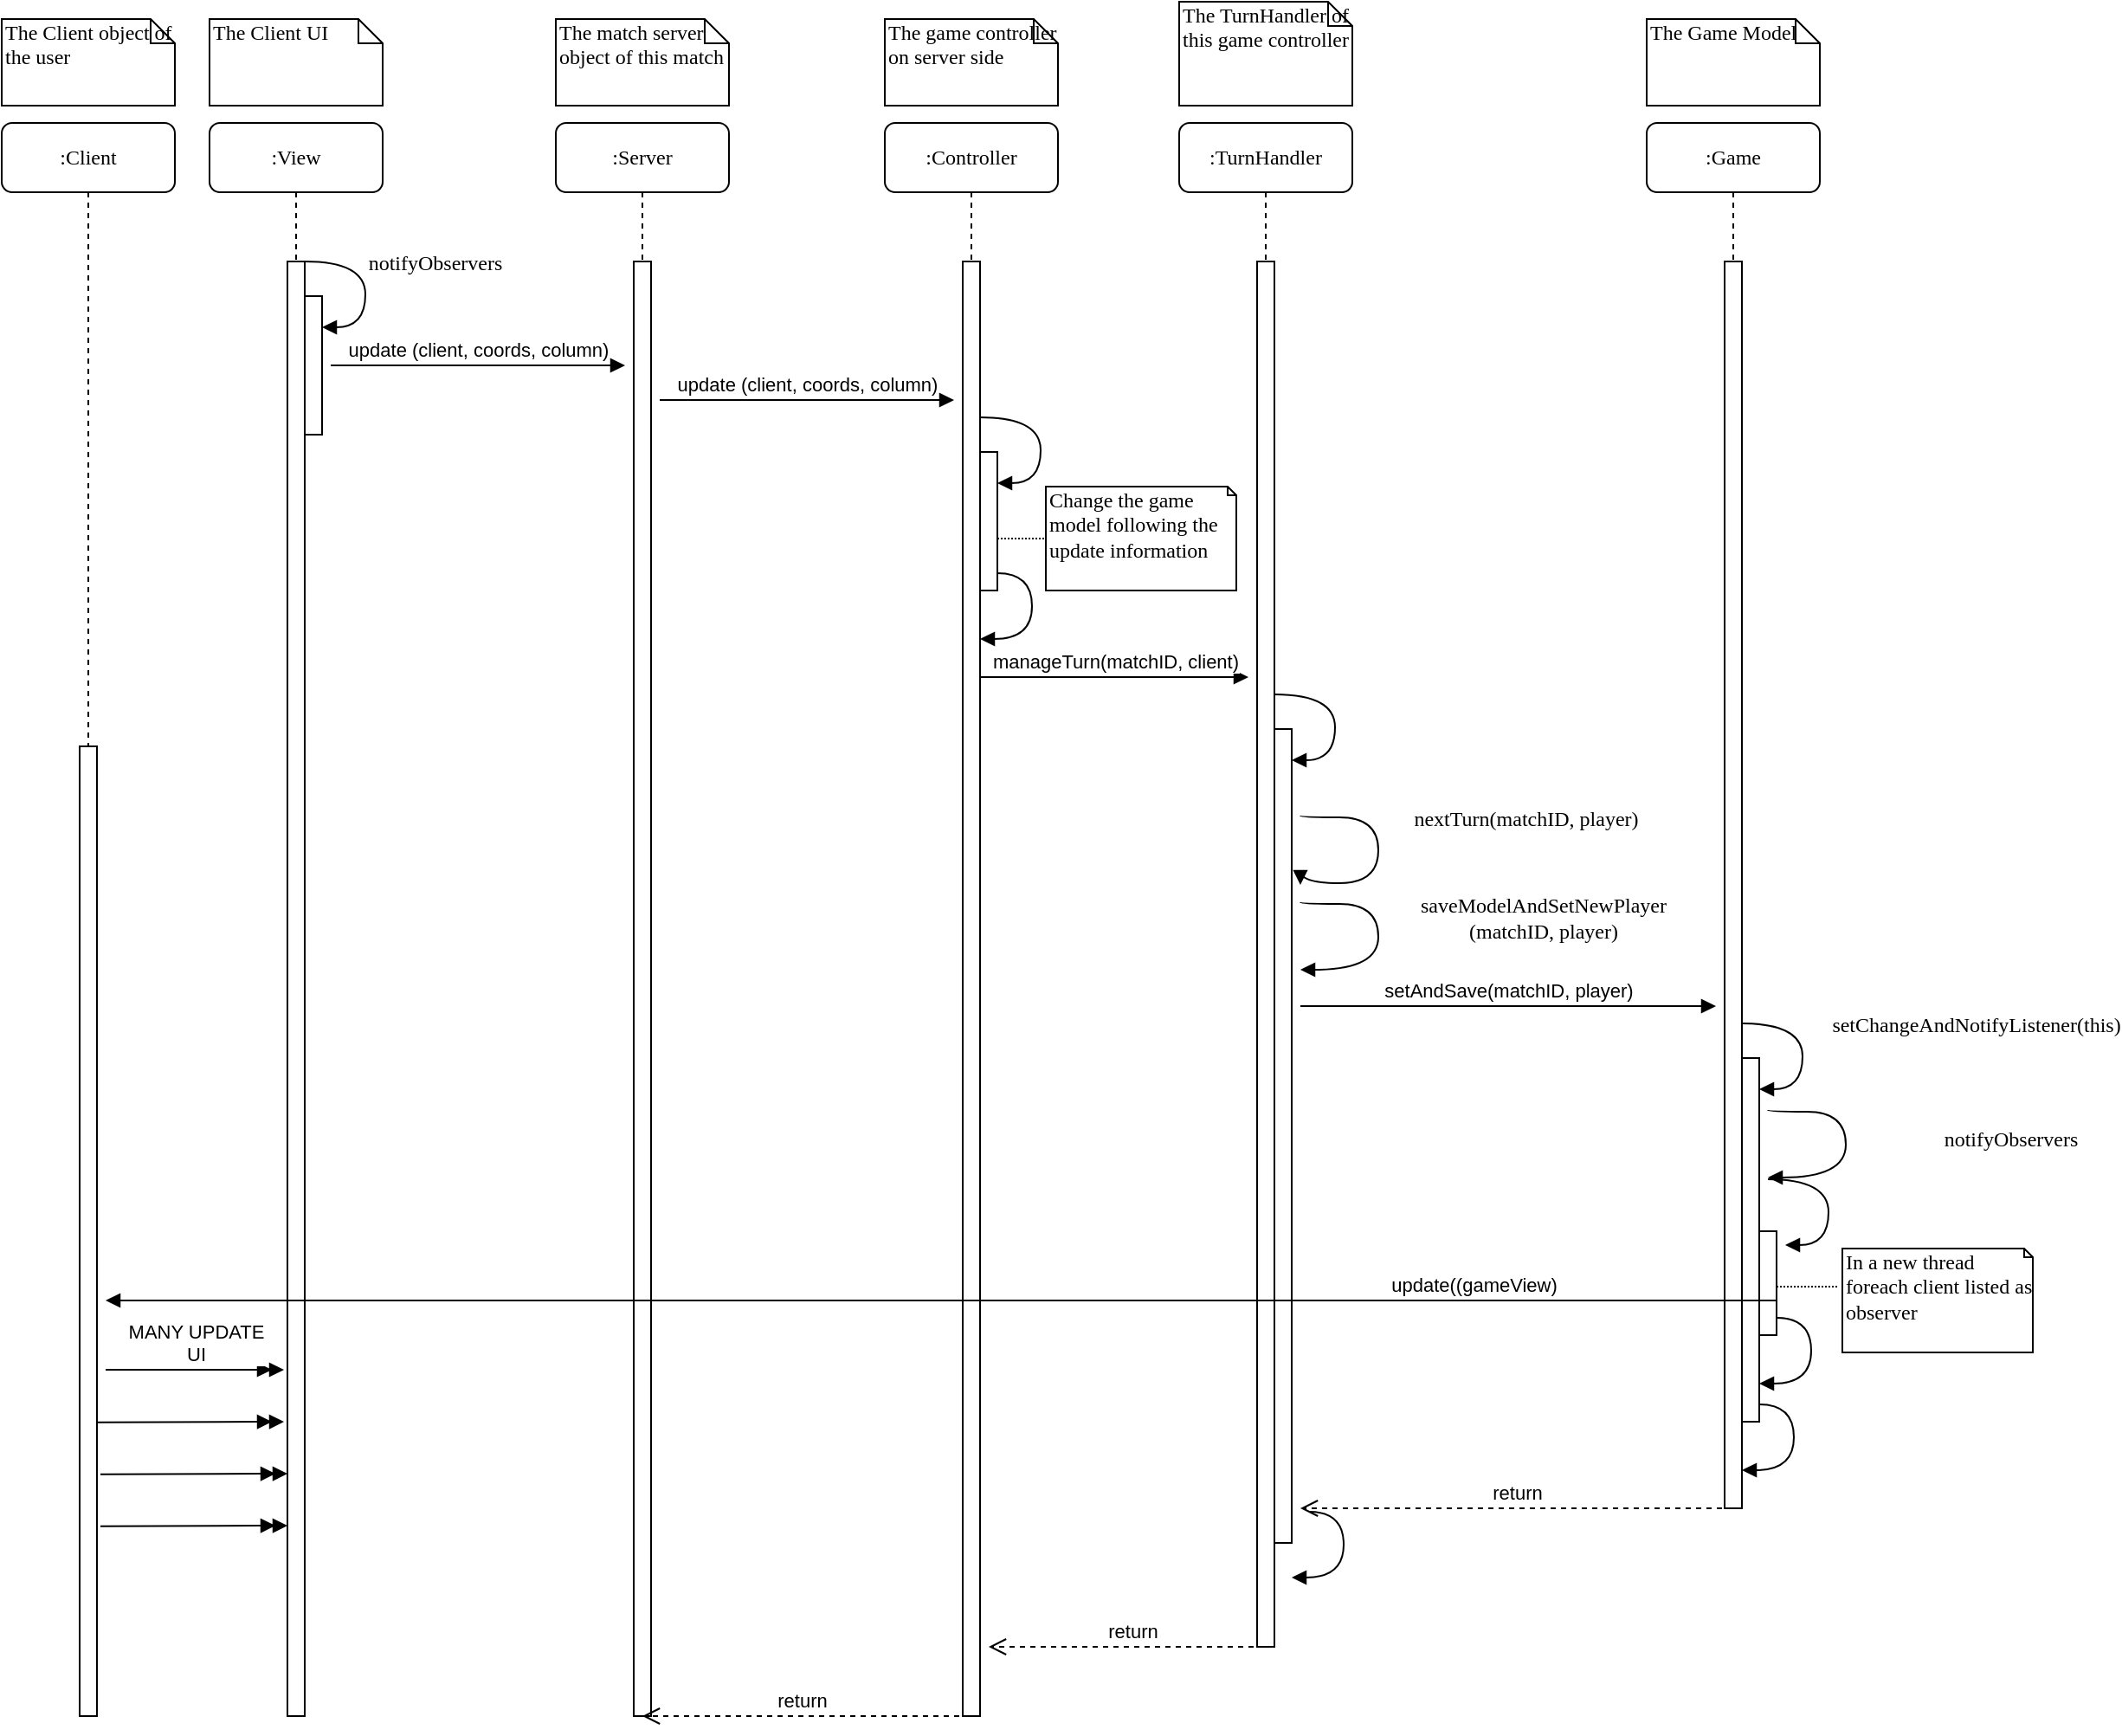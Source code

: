 <mxfile version="21.5.0" type="device">
  <diagram name="Page-1" id="13e1069c-82ec-6db2-03f1-153e76fe0fe0">
    <mxGraphModel dx="1149" dy="637" grid="1" gridSize="10" guides="1" tooltips="1" connect="1" arrows="1" fold="1" page="1" pageScale="1" pageWidth="1100" pageHeight="850" background="none" math="0" shadow="0">
      <root>
        <mxCell id="0" />
        <mxCell id="1" parent="0" />
        <mxCell id="7baba1c4bc27f4b0-3" value=":Server" style="shape=umlLifeline;perimeter=lifelinePerimeter;whiteSpace=wrap;html=1;container=1;collapsible=0;recursiveResize=0;outlineConnect=0;rounded=1;shadow=0;comic=0;labelBackgroundColor=none;strokeWidth=1;fontFamily=Verdana;fontSize=12;align=center;" parent="1" vertex="1">
          <mxGeometry x="337" y="80" width="100" height="920" as="geometry" />
        </mxCell>
        <mxCell id="7baba1c4bc27f4b0-13" value="" style="html=1;points=[];perimeter=orthogonalPerimeter;rounded=0;shadow=0;comic=0;labelBackgroundColor=none;strokeWidth=1;fontFamily=Verdana;fontSize=12;align=center;" parent="7baba1c4bc27f4b0-3" vertex="1">
          <mxGeometry x="45" y="80" width="10" height="840" as="geometry" />
        </mxCell>
        <mxCell id="7baba1c4bc27f4b0-42" value="The match server object of this match" style="shape=note;whiteSpace=wrap;html=1;size=14;verticalAlign=top;align=left;spacingTop=-6;rounded=0;shadow=0;comic=0;labelBackgroundColor=none;strokeWidth=1;fontFamily=Verdana;fontSize=12" parent="1" vertex="1">
          <mxGeometry x="337" y="20" width="100" height="50" as="geometry" />
        </mxCell>
        <mxCell id="iBCXMxVi8sJkSbhDiFyK-18" value=":Client" style="shape=umlLifeline;perimeter=lifelinePerimeter;whiteSpace=wrap;html=1;container=1;collapsible=0;recursiveResize=0;outlineConnect=0;rounded=1;shadow=0;comic=0;labelBackgroundColor=none;strokeWidth=1;fontFamily=Verdana;fontSize=12;align=center;" parent="1" vertex="1">
          <mxGeometry x="17" y="80" width="100" height="920" as="geometry" />
        </mxCell>
        <mxCell id="iBCXMxVi8sJkSbhDiFyK-19" value="" style="html=1;points=[];perimeter=orthogonalPerimeter;rounded=0;shadow=0;comic=0;labelBackgroundColor=none;strokeWidth=1;fontFamily=Verdana;fontSize=12;align=center;" parent="iBCXMxVi8sJkSbhDiFyK-18" vertex="1">
          <mxGeometry x="45" y="360" width="10" height="560" as="geometry" />
        </mxCell>
        <mxCell id="a03GFce8Cn3U8CY_KLZ7-36" value="MANY UPDATE&lt;br&gt;UI" style="html=1;verticalAlign=bottom;endArrow=doubleBlock;edgeStyle=elbowEdgeStyle;elbow=vertical;curved=0;rounded=0;endFill=1;" edge="1" parent="iBCXMxVi8sJkSbhDiFyK-18">
          <mxGeometry width="80" relative="1" as="geometry">
            <mxPoint x="60" y="720" as="sourcePoint" />
            <mxPoint x="163" y="720" as="targetPoint" />
          </mxGeometry>
        </mxCell>
        <mxCell id="a03GFce8Cn3U8CY_KLZ7-46" value="" style="html=1;verticalAlign=bottom;endArrow=doubleBlock;edgeStyle=elbowEdgeStyle;elbow=vertical;curved=0;rounded=0;endFill=1;" edge="1" parent="iBCXMxVi8sJkSbhDiFyK-18">
          <mxGeometry width="80" relative="1" as="geometry">
            <mxPoint x="55" y="750.33" as="sourcePoint" />
            <mxPoint x="163" y="750" as="targetPoint" />
          </mxGeometry>
        </mxCell>
        <mxCell id="iBCXMxVi8sJkSbhDiFyK-20" value="The Client object of the user" style="shape=note;whiteSpace=wrap;html=1;size=14;verticalAlign=top;align=left;spacingTop=-6;rounded=0;shadow=0;comic=0;labelBackgroundColor=none;strokeWidth=1;fontFamily=Verdana;fontSize=12" parent="1" vertex="1">
          <mxGeometry x="17" y="20" width="100" height="50" as="geometry" />
        </mxCell>
        <mxCell id="a03GFce8Cn3U8CY_KLZ7-1" value=":View" style="shape=umlLifeline;perimeter=lifelinePerimeter;whiteSpace=wrap;html=1;container=1;collapsible=0;recursiveResize=0;outlineConnect=0;rounded=1;shadow=0;comic=0;labelBackgroundColor=none;strokeWidth=1;fontFamily=Verdana;fontSize=12;align=center;" vertex="1" parent="1">
          <mxGeometry x="137" y="80" width="100" height="920" as="geometry" />
        </mxCell>
        <mxCell id="a03GFce8Cn3U8CY_KLZ7-2" value="" style="html=1;points=[];perimeter=orthogonalPerimeter;rounded=0;shadow=0;comic=0;labelBackgroundColor=none;strokeWidth=1;fontFamily=Verdana;fontSize=12;align=center;" vertex="1" parent="a03GFce8Cn3U8CY_KLZ7-1">
          <mxGeometry x="45" y="80" width="10" height="840" as="geometry" />
        </mxCell>
        <mxCell id="a03GFce8Cn3U8CY_KLZ7-5" value="" style="html=1;points=[];perimeter=orthogonalPerimeter;outlineConnect=0;targetShapes=umlLifeline;portConstraint=eastwest;newEdgeStyle={&quot;edgeStyle&quot;:&quot;elbowEdgeStyle&quot;,&quot;elbow&quot;:&quot;vertical&quot;,&quot;curved&quot;:0,&quot;rounded&quot;:0};" vertex="1" parent="a03GFce8Cn3U8CY_KLZ7-1">
          <mxGeometry x="55" y="100" width="10" height="80" as="geometry" />
        </mxCell>
        <mxCell id="a03GFce8Cn3U8CY_KLZ7-6" value="notifyObservers" style="html=1;verticalAlign=bottom;endArrow=block;labelBackgroundColor=none;fontFamily=Verdana;fontSize=12;elbow=vertical;edgeStyle=orthogonalEdgeStyle;curved=1;" edge="1" parent="a03GFce8Cn3U8CY_KLZ7-1">
          <mxGeometry x="-0.082" y="40" relative="1" as="geometry">
            <mxPoint x="55" y="80" as="sourcePoint" />
            <mxPoint x="65" y="118" as="targetPoint" />
            <Array as="points">
              <mxPoint x="90" y="80" />
              <mxPoint x="90" y="118" />
            </Array>
            <mxPoint as="offset" />
          </mxGeometry>
        </mxCell>
        <mxCell id="a03GFce8Cn3U8CY_KLZ7-7" value="update (client, coords, column)" style="html=1;verticalAlign=bottom;endArrow=block;edgeStyle=elbowEdgeStyle;elbow=vertical;curved=0;rounded=0;" edge="1" parent="a03GFce8Cn3U8CY_KLZ7-1">
          <mxGeometry width="80" relative="1" as="geometry">
            <mxPoint x="70" y="140" as="sourcePoint" />
            <mxPoint x="240" y="140" as="targetPoint" />
          </mxGeometry>
        </mxCell>
        <mxCell id="a03GFce8Cn3U8CY_KLZ7-47" value="" style="html=1;verticalAlign=bottom;endArrow=doubleBlock;edgeStyle=elbowEdgeStyle;elbow=vertical;curved=0;rounded=0;endFill=1;" edge="1" parent="a03GFce8Cn3U8CY_KLZ7-1">
          <mxGeometry width="80" relative="1" as="geometry">
            <mxPoint x="-63" y="780.33" as="sourcePoint" />
            <mxPoint x="45" y="780" as="targetPoint" />
          </mxGeometry>
        </mxCell>
        <mxCell id="a03GFce8Cn3U8CY_KLZ7-48" value="" style="html=1;verticalAlign=bottom;endArrow=doubleBlock;edgeStyle=elbowEdgeStyle;elbow=vertical;curved=0;rounded=0;endFill=1;" edge="1" parent="a03GFce8Cn3U8CY_KLZ7-1">
          <mxGeometry width="80" relative="1" as="geometry">
            <mxPoint x="-63" y="810.33" as="sourcePoint" />
            <mxPoint x="45" y="810" as="targetPoint" />
          </mxGeometry>
        </mxCell>
        <mxCell id="a03GFce8Cn3U8CY_KLZ7-3" value="The Client UI" style="shape=note;whiteSpace=wrap;html=1;size=14;verticalAlign=top;align=left;spacingTop=-6;rounded=0;shadow=0;comic=0;labelBackgroundColor=none;strokeWidth=1;fontFamily=Verdana;fontSize=12" vertex="1" parent="1">
          <mxGeometry x="137" y="20" width="100" height="50" as="geometry" />
        </mxCell>
        <mxCell id="a03GFce8Cn3U8CY_KLZ7-8" value=":Controller" style="shape=umlLifeline;perimeter=lifelinePerimeter;whiteSpace=wrap;html=1;container=1;collapsible=0;recursiveResize=0;outlineConnect=0;rounded=1;shadow=0;comic=0;labelBackgroundColor=none;strokeWidth=1;fontFamily=Verdana;fontSize=12;align=center;" vertex="1" parent="1">
          <mxGeometry x="527" y="80" width="100" height="920" as="geometry" />
        </mxCell>
        <mxCell id="a03GFce8Cn3U8CY_KLZ7-9" value="" style="html=1;points=[];perimeter=orthogonalPerimeter;rounded=0;shadow=0;comic=0;labelBackgroundColor=none;strokeWidth=1;fontFamily=Verdana;fontSize=12;align=center;" vertex="1" parent="a03GFce8Cn3U8CY_KLZ7-8">
          <mxGeometry x="45" y="80" width="10" height="840" as="geometry" />
        </mxCell>
        <mxCell id="a03GFce8Cn3U8CY_KLZ7-11" value="update (client, coords, column)" style="html=1;verticalAlign=bottom;endArrow=block;edgeStyle=elbowEdgeStyle;elbow=vertical;curved=0;rounded=0;" edge="1" parent="a03GFce8Cn3U8CY_KLZ7-8">
          <mxGeometry width="80" relative="1" as="geometry">
            <mxPoint x="-130" y="160" as="sourcePoint" />
            <mxPoint x="40" y="160" as="targetPoint" />
          </mxGeometry>
        </mxCell>
        <mxCell id="a03GFce8Cn3U8CY_KLZ7-12" value="" style="html=1;points=[];perimeter=orthogonalPerimeter;outlineConnect=0;targetShapes=umlLifeline;portConstraint=eastwest;newEdgeStyle={&quot;edgeStyle&quot;:&quot;elbowEdgeStyle&quot;,&quot;elbow&quot;:&quot;vertical&quot;,&quot;curved&quot;:0,&quot;rounded&quot;:0};" vertex="1" parent="a03GFce8Cn3U8CY_KLZ7-8">
          <mxGeometry x="55" y="190" width="10" height="80" as="geometry" />
        </mxCell>
        <mxCell id="a03GFce8Cn3U8CY_KLZ7-13" value="" style="html=1;verticalAlign=bottom;endArrow=block;labelBackgroundColor=none;fontFamily=Verdana;fontSize=12;elbow=vertical;edgeStyle=orthogonalEdgeStyle;curved=1;" edge="1" parent="a03GFce8Cn3U8CY_KLZ7-8" target="a03GFce8Cn3U8CY_KLZ7-12">
          <mxGeometry relative="1" as="geometry">
            <mxPoint x="55" y="170" as="sourcePoint" />
            <mxPoint x="45" y="208" as="targetPoint" />
            <Array as="points">
              <mxPoint x="90" y="170" />
              <mxPoint x="90" y="208" />
            </Array>
          </mxGeometry>
        </mxCell>
        <mxCell id="a03GFce8Cn3U8CY_KLZ7-14" value="" style="html=1;verticalAlign=bottom;endArrow=block;labelBackgroundColor=none;fontFamily=Verdana;fontSize=12;elbow=vertical;edgeStyle=orthogonalEdgeStyle;curved=1;" edge="1" parent="a03GFce8Cn3U8CY_KLZ7-8">
          <mxGeometry relative="1" as="geometry">
            <mxPoint x="65" y="260" as="sourcePoint" />
            <mxPoint x="55" y="298" as="targetPoint" />
            <Array as="points">
              <mxPoint x="85" y="260" />
              <mxPoint x="85" y="298" />
            </Array>
          </mxGeometry>
        </mxCell>
        <mxCell id="a03GFce8Cn3U8CY_KLZ7-19" value="manageTurn(matchID, client)" style="html=1;verticalAlign=bottom;endArrow=block;edgeStyle=elbowEdgeStyle;elbow=vertical;curved=0;rounded=0;" edge="1" parent="a03GFce8Cn3U8CY_KLZ7-8">
          <mxGeometry width="80" relative="1" as="geometry">
            <mxPoint x="55" y="320" as="sourcePoint" />
            <mxPoint x="210" y="320" as="targetPoint" />
          </mxGeometry>
        </mxCell>
        <mxCell id="a03GFce8Cn3U8CY_KLZ7-10" value="The game controller on server side" style="shape=note;whiteSpace=wrap;html=1;size=14;verticalAlign=top;align=left;spacingTop=-6;rounded=0;shadow=0;comic=0;labelBackgroundColor=none;strokeWidth=1;fontFamily=Verdana;fontSize=12" vertex="1" parent="1">
          <mxGeometry x="527" y="20" width="100" height="50" as="geometry" />
        </mxCell>
        <mxCell id="a03GFce8Cn3U8CY_KLZ7-16" value=":TurnHandler" style="shape=umlLifeline;perimeter=lifelinePerimeter;whiteSpace=wrap;html=1;container=1;collapsible=0;recursiveResize=0;outlineConnect=0;rounded=1;shadow=0;comic=0;labelBackgroundColor=none;strokeWidth=1;fontFamily=Verdana;fontSize=12;align=center;" vertex="1" parent="1">
          <mxGeometry x="697" y="80" width="100" height="880" as="geometry" />
        </mxCell>
        <mxCell id="a03GFce8Cn3U8CY_KLZ7-17" value="" style="html=1;points=[];perimeter=orthogonalPerimeter;rounded=0;shadow=0;comic=0;labelBackgroundColor=none;strokeWidth=1;fontFamily=Verdana;fontSize=12;align=center;" vertex="1" parent="a03GFce8Cn3U8CY_KLZ7-16">
          <mxGeometry x="45" y="80" width="10" height="800" as="geometry" />
        </mxCell>
        <mxCell id="a03GFce8Cn3U8CY_KLZ7-20" value="" style="html=1;points=[];perimeter=orthogonalPerimeter;outlineConnect=0;targetShapes=umlLifeline;portConstraint=eastwest;newEdgeStyle={&quot;edgeStyle&quot;:&quot;elbowEdgeStyle&quot;,&quot;elbow&quot;:&quot;vertical&quot;,&quot;curved&quot;:0,&quot;rounded&quot;:0};" vertex="1" parent="a03GFce8Cn3U8CY_KLZ7-16">
          <mxGeometry x="55" y="350" width="10" height="470" as="geometry" />
        </mxCell>
        <mxCell id="a03GFce8Cn3U8CY_KLZ7-21" value="" style="html=1;verticalAlign=bottom;endArrow=block;labelBackgroundColor=none;fontFamily=Verdana;fontSize=12;elbow=vertical;edgeStyle=orthogonalEdgeStyle;curved=1;" edge="1" parent="a03GFce8Cn3U8CY_KLZ7-16" target="a03GFce8Cn3U8CY_KLZ7-20">
          <mxGeometry relative="1" as="geometry">
            <mxPoint x="55" y="330" as="sourcePoint" />
            <mxPoint x="45" y="368" as="targetPoint" />
            <Array as="points">
              <mxPoint x="90" y="330" />
              <mxPoint x="90" y="368" />
            </Array>
          </mxGeometry>
        </mxCell>
        <mxCell id="a03GFce8Cn3U8CY_KLZ7-43" value="" style="html=1;verticalAlign=bottom;endArrow=block;labelBackgroundColor=none;fontFamily=Verdana;fontSize=12;elbow=vertical;edgeStyle=orthogonalEdgeStyle;curved=1;" edge="1" parent="a03GFce8Cn3U8CY_KLZ7-16">
          <mxGeometry relative="1" as="geometry">
            <mxPoint x="75" y="802" as="sourcePoint" />
            <mxPoint x="65" y="840" as="targetPoint" />
            <Array as="points">
              <mxPoint x="95" y="802" />
              <mxPoint x="95" y="840" />
            </Array>
          </mxGeometry>
        </mxCell>
        <mxCell id="a03GFce8Cn3U8CY_KLZ7-44" value="return" style="html=1;verticalAlign=bottom;endArrow=open;dashed=1;endSize=8;edgeStyle=elbowEdgeStyle;elbow=vertical;curved=0;rounded=0;" edge="1" parent="a03GFce8Cn3U8CY_KLZ7-16">
          <mxGeometry relative="1" as="geometry">
            <mxPoint x="55" y="880" as="sourcePoint" />
            <mxPoint x="-110" y="880" as="targetPoint" />
            <Array as="points">
              <mxPoint x="-15" y="880" />
            </Array>
          </mxGeometry>
        </mxCell>
        <mxCell id="a03GFce8Cn3U8CY_KLZ7-18" value="The TurnHandler of this game controller" style="shape=note;whiteSpace=wrap;html=1;size=14;verticalAlign=top;align=left;spacingTop=-6;rounded=0;shadow=0;comic=0;labelBackgroundColor=none;strokeWidth=1;fontFamily=Verdana;fontSize=12" vertex="1" parent="1">
          <mxGeometry x="697" y="10" width="100" height="60" as="geometry" />
        </mxCell>
        <mxCell id="a03GFce8Cn3U8CY_KLZ7-22" value="nextTurn(matchID, player)" style="html=1;verticalAlign=bottom;endArrow=block;labelBackgroundColor=none;fontFamily=Verdana;fontSize=12;elbow=vertical;edgeStyle=orthogonalEdgeStyle;curved=1;" edge="1" parent="1">
          <mxGeometry x="-0.147" y="85" relative="1" as="geometry">
            <mxPoint x="767" y="480" as="sourcePoint" />
            <mxPoint x="767" y="520" as="targetPoint" />
            <Array as="points">
              <mxPoint x="812" y="481" />
              <mxPoint x="812" y="519" />
            </Array>
            <mxPoint as="offset" />
          </mxGeometry>
        </mxCell>
        <mxCell id="a03GFce8Cn3U8CY_KLZ7-24" value="saveModelAndSetNewPlayer&lt;br&gt;(matchID, player)" style="html=1;verticalAlign=bottom;endArrow=block;labelBackgroundColor=none;fontFamily=Verdana;fontSize=12;elbow=vertical;edgeStyle=orthogonalEdgeStyle;curved=1;" edge="1" parent="1">
          <mxGeometry x="0.092" y="95" relative="1" as="geometry">
            <mxPoint x="767" y="530" as="sourcePoint" />
            <mxPoint x="767" y="569" as="targetPoint" />
            <Array as="points">
              <mxPoint x="767" y="531" />
              <mxPoint x="812" y="531" />
              <mxPoint x="812" y="569" />
            </Array>
            <mxPoint as="offset" />
          </mxGeometry>
        </mxCell>
        <mxCell id="a03GFce8Cn3U8CY_KLZ7-25" value=":Game" style="shape=umlLifeline;perimeter=lifelinePerimeter;whiteSpace=wrap;html=1;container=1;collapsible=0;recursiveResize=0;outlineConnect=0;rounded=1;shadow=0;comic=0;labelBackgroundColor=none;strokeWidth=1;fontFamily=Verdana;fontSize=12;align=center;" vertex="1" parent="1">
          <mxGeometry x="967" y="80" width="100" height="800" as="geometry" />
        </mxCell>
        <mxCell id="a03GFce8Cn3U8CY_KLZ7-26" value="" style="html=1;points=[];perimeter=orthogonalPerimeter;rounded=0;shadow=0;comic=0;labelBackgroundColor=none;strokeWidth=1;fontFamily=Verdana;fontSize=12;align=center;" vertex="1" parent="a03GFce8Cn3U8CY_KLZ7-25">
          <mxGeometry x="45" y="80" width="10" height="720" as="geometry" />
        </mxCell>
        <mxCell id="a03GFce8Cn3U8CY_KLZ7-29" value="" style="html=1;points=[];perimeter=orthogonalPerimeter;outlineConnect=0;targetShapes=umlLifeline;portConstraint=eastwest;newEdgeStyle={&quot;edgeStyle&quot;:&quot;elbowEdgeStyle&quot;,&quot;elbow&quot;:&quot;vertical&quot;,&quot;curved&quot;:0,&quot;rounded&quot;:0};" vertex="1" parent="a03GFce8Cn3U8CY_KLZ7-25">
          <mxGeometry x="55" y="540" width="10" height="210" as="geometry" />
        </mxCell>
        <mxCell id="a03GFce8Cn3U8CY_KLZ7-30" value="setChangeAndNotifyListener(this)" style="html=1;verticalAlign=bottom;endArrow=block;labelBackgroundColor=none;fontFamily=Verdana;fontSize=12;elbow=vertical;edgeStyle=orthogonalEdgeStyle;curved=1;" edge="1" parent="a03GFce8Cn3U8CY_KLZ7-25" target="a03GFce8Cn3U8CY_KLZ7-29">
          <mxGeometry x="-0.082" y="100" relative="1" as="geometry">
            <mxPoint x="55" y="520" as="sourcePoint" />
            <mxPoint x="45" y="558" as="targetPoint" />
            <Array as="points">
              <mxPoint x="90" y="520" />
              <mxPoint x="90" y="558" />
            </Array>
            <mxPoint as="offset" />
          </mxGeometry>
        </mxCell>
        <mxCell id="a03GFce8Cn3U8CY_KLZ7-33" value="" style="html=1;points=[];perimeter=orthogonalPerimeter;outlineConnect=0;targetShapes=umlLifeline;portConstraint=eastwest;newEdgeStyle={&quot;edgeStyle&quot;:&quot;elbowEdgeStyle&quot;,&quot;elbow&quot;:&quot;vertical&quot;,&quot;curved&quot;:0,&quot;rounded&quot;:0};" vertex="1" parent="a03GFce8Cn3U8CY_KLZ7-25">
          <mxGeometry x="65" y="640" width="10" height="60" as="geometry" />
        </mxCell>
        <mxCell id="a03GFce8Cn3U8CY_KLZ7-35" value="update((gameView)" style="html=1;verticalAlign=bottom;endArrow=block;edgeStyle=elbowEdgeStyle;elbow=vertical;curved=0;rounded=0;" edge="1" parent="a03GFce8Cn3U8CY_KLZ7-25">
          <mxGeometry x="-0.637" width="80" relative="1" as="geometry">
            <mxPoint x="75" y="680" as="sourcePoint" />
            <mxPoint x="-890" y="680" as="targetPoint" />
            <mxPoint as="offset" />
          </mxGeometry>
        </mxCell>
        <mxCell id="a03GFce8Cn3U8CY_KLZ7-40" value="" style="html=1;verticalAlign=bottom;endArrow=block;labelBackgroundColor=none;fontFamily=Verdana;fontSize=12;elbow=vertical;edgeStyle=orthogonalEdgeStyle;curved=1;" edge="1" parent="a03GFce8Cn3U8CY_KLZ7-25">
          <mxGeometry relative="1" as="geometry">
            <mxPoint x="75" y="690" as="sourcePoint" />
            <mxPoint x="65" y="728" as="targetPoint" />
            <Array as="points">
              <mxPoint x="95" y="690" />
              <mxPoint x="95" y="728" />
            </Array>
          </mxGeometry>
        </mxCell>
        <mxCell id="a03GFce8Cn3U8CY_KLZ7-41" value="" style="html=1;verticalAlign=bottom;endArrow=block;labelBackgroundColor=none;fontFamily=Verdana;fontSize=12;elbow=vertical;edgeStyle=orthogonalEdgeStyle;curved=1;" edge="1" parent="a03GFce8Cn3U8CY_KLZ7-25">
          <mxGeometry relative="1" as="geometry">
            <mxPoint x="65" y="740" as="sourcePoint" />
            <mxPoint x="55" y="778" as="targetPoint" />
            <Array as="points">
              <mxPoint x="85" y="740" />
              <mxPoint x="85" y="778" />
            </Array>
          </mxGeometry>
        </mxCell>
        <mxCell id="a03GFce8Cn3U8CY_KLZ7-27" value="The Game Model" style="shape=note;whiteSpace=wrap;html=1;size=14;verticalAlign=top;align=left;spacingTop=-6;rounded=0;shadow=0;comic=0;labelBackgroundColor=none;strokeWidth=1;fontFamily=Verdana;fontSize=12" vertex="1" parent="1">
          <mxGeometry x="967" y="20" width="100" height="50" as="geometry" />
        </mxCell>
        <mxCell id="a03GFce8Cn3U8CY_KLZ7-28" value="setAndSave(matchID, player)" style="html=1;verticalAlign=bottom;endArrow=block;edgeStyle=elbowEdgeStyle;elbow=vertical;curved=0;rounded=0;" edge="1" parent="1">
          <mxGeometry width="80" relative="1" as="geometry">
            <mxPoint x="767" y="590" as="sourcePoint" />
            <mxPoint x="1007" y="590" as="targetPoint" />
          </mxGeometry>
        </mxCell>
        <mxCell id="a03GFce8Cn3U8CY_KLZ7-32" value="notifyObservers" style="html=1;verticalAlign=bottom;endArrow=block;labelBackgroundColor=none;fontFamily=Verdana;fontSize=12;elbow=vertical;edgeStyle=orthogonalEdgeStyle;curved=1;" edge="1" parent="1">
          <mxGeometry x="0.092" y="95" relative="1" as="geometry">
            <mxPoint x="1037" y="650" as="sourcePoint" />
            <mxPoint x="1037" y="689" as="targetPoint" />
            <Array as="points">
              <mxPoint x="1037" y="651" />
              <mxPoint x="1082" y="651" />
              <mxPoint x="1082" y="689" />
            </Array>
            <mxPoint as="offset" />
          </mxGeometry>
        </mxCell>
        <mxCell id="a03GFce8Cn3U8CY_KLZ7-34" value="" style="html=1;verticalAlign=bottom;endArrow=block;labelBackgroundColor=none;fontFamily=Verdana;fontSize=12;elbow=vertical;edgeStyle=orthogonalEdgeStyle;curved=1;" edge="1" parent="1">
          <mxGeometry relative="1" as="geometry">
            <mxPoint x="1037" y="690" as="sourcePoint" />
            <mxPoint x="1047" y="728" as="targetPoint" />
            <Array as="points">
              <mxPoint x="1072" y="690" />
              <mxPoint x="1072" y="728" />
            </Array>
          </mxGeometry>
        </mxCell>
        <mxCell id="a03GFce8Cn3U8CY_KLZ7-42" value="return" style="html=1;verticalAlign=bottom;endArrow=open;dashed=1;endSize=8;edgeStyle=elbowEdgeStyle;elbow=vertical;curved=0;rounded=0;" edge="1" parent="1" source="a03GFce8Cn3U8CY_KLZ7-25">
          <mxGeometry relative="1" as="geometry">
            <mxPoint x="997" y="880" as="sourcePoint" />
            <mxPoint x="767" y="880" as="targetPoint" />
            <Array as="points">
              <mxPoint x="947" y="880" />
            </Array>
          </mxGeometry>
        </mxCell>
        <mxCell id="a03GFce8Cn3U8CY_KLZ7-45" value="return" style="html=1;verticalAlign=bottom;endArrow=open;dashed=1;endSize=8;edgeStyle=elbowEdgeStyle;elbow=vertical;curved=0;rounded=0;" edge="1" parent="1" target="7baba1c4bc27f4b0-3">
          <mxGeometry relative="1" as="geometry">
            <mxPoint x="570" y="1000" as="sourcePoint" />
            <mxPoint x="405" y="1000" as="targetPoint" />
            <Array as="points">
              <mxPoint x="500" y="1000" />
            </Array>
          </mxGeometry>
        </mxCell>
        <mxCell id="a03GFce8Cn3U8CY_KLZ7-49" value="Change the game model following the update information" style="shape=note;whiteSpace=wrap;html=1;size=5;verticalAlign=top;align=left;spacingTop=-6;rounded=0;shadow=0;comic=0;labelBackgroundColor=none;strokeWidth=1;fontFamily=Verdana;fontSize=12" vertex="1" parent="1">
          <mxGeometry x="620" y="290" width="110" height="60" as="geometry" />
        </mxCell>
        <mxCell id="a03GFce8Cn3U8CY_KLZ7-51" style="edgeStyle=elbowEdgeStyle;rounded=0;orthogonalLoop=1;jettySize=auto;html=1;elbow=vertical;curved=0;dashed=1;dashPattern=1 1;endArrow=none;endFill=0;" edge="1" parent="1" source="a03GFce8Cn3U8CY_KLZ7-12" target="a03GFce8Cn3U8CY_KLZ7-49">
          <mxGeometry relative="1" as="geometry" />
        </mxCell>
        <mxCell id="a03GFce8Cn3U8CY_KLZ7-52" value="In a new thread&amp;nbsp;&lt;br&gt;foreach client listed as observer" style="shape=note;whiteSpace=wrap;html=1;size=5;verticalAlign=top;align=left;spacingTop=-6;rounded=0;shadow=0;comic=0;labelBackgroundColor=none;strokeWidth=1;fontFamily=Verdana;fontSize=12" vertex="1" parent="1">
          <mxGeometry x="1080" y="730" width="110" height="60" as="geometry" />
        </mxCell>
        <mxCell id="a03GFce8Cn3U8CY_KLZ7-53" style="edgeStyle=elbowEdgeStyle;rounded=0;orthogonalLoop=1;jettySize=auto;html=1;elbow=vertical;curved=0;entryX=-0.021;entryY=0.369;entryDx=0;entryDy=0;entryPerimeter=0;dashed=1;dashPattern=1 1;endArrow=none;endFill=0;" edge="1" parent="1" source="a03GFce8Cn3U8CY_KLZ7-33" target="a03GFce8Cn3U8CY_KLZ7-52">
          <mxGeometry relative="1" as="geometry" />
        </mxCell>
      </root>
    </mxGraphModel>
  </diagram>
</mxfile>
